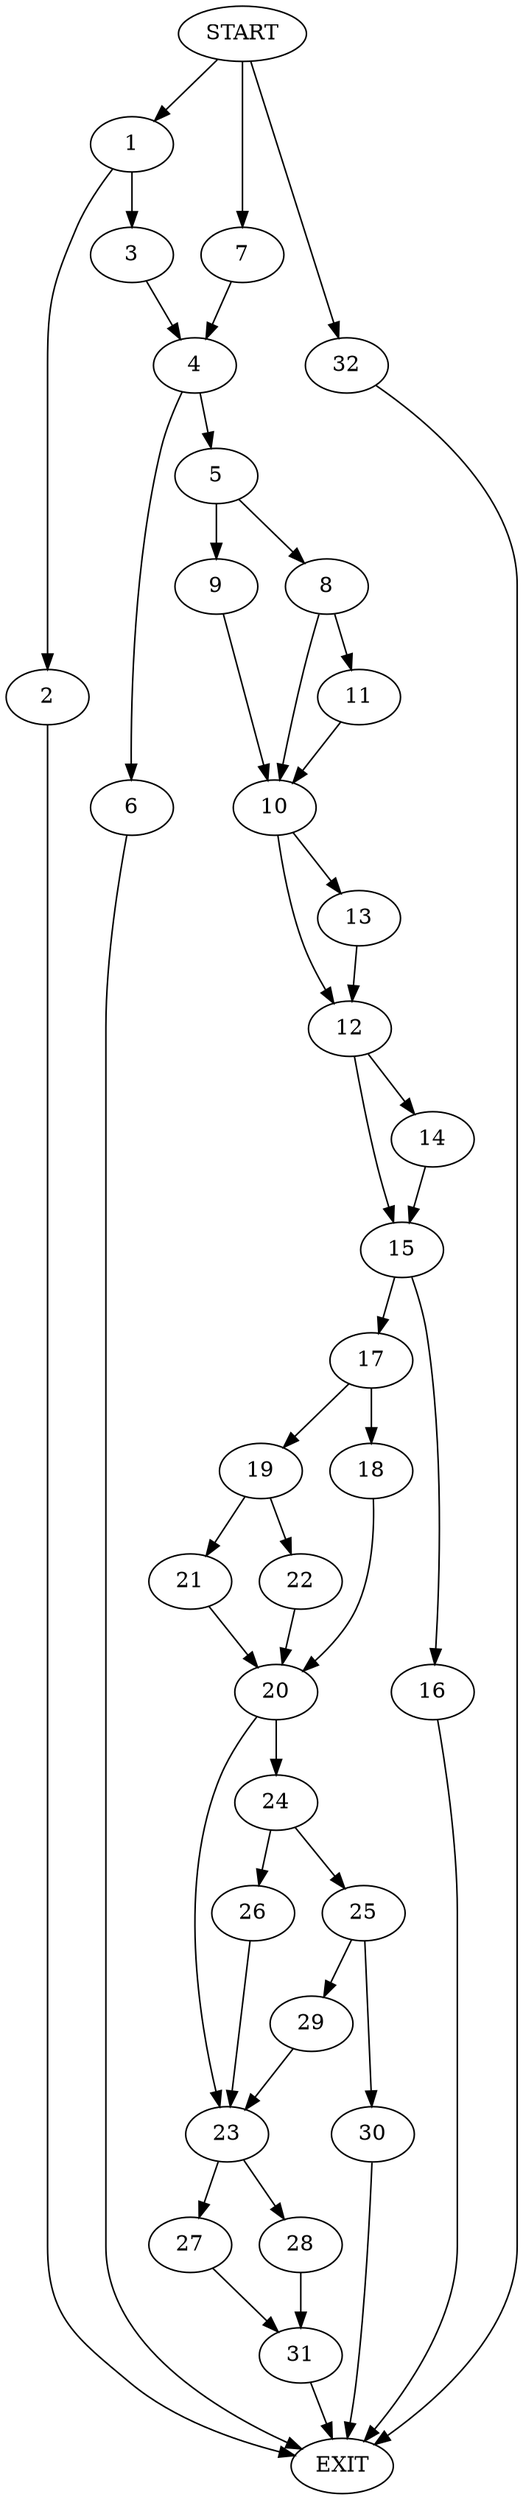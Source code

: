 digraph {
0 [label="START"]
33 [label="EXIT"]
0 -> 1
1 -> 2
1 -> 3
3 -> 4
2 -> 33
4 -> 5
4 -> 6
0 -> 7
7 -> 4
6 -> 33
5 -> 8
5 -> 9
9 -> 10
8 -> 10
8 -> 11
10 -> 12
10 -> 13
11 -> 10
12 -> 14
12 -> 15
13 -> 12
15 -> 16
15 -> 17
14 -> 15
17 -> 18
17 -> 19
16 -> 33
18 -> 20
19 -> 21
19 -> 22
20 -> 23
20 -> 24
22 -> 20
21 -> 20
24 -> 25
24 -> 26
23 -> 27
23 -> 28
26 -> 23
25 -> 29
25 -> 30
29 -> 23
30 -> 33
28 -> 31
27 -> 31
31 -> 33
0 -> 32
32 -> 33
}
